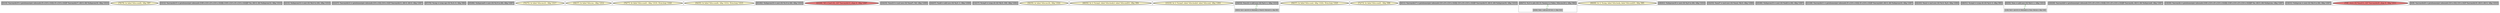 
digraph G {





subgraph cluster36 {


node512 [penwidth=3.0,fontsize=20,fillcolor=grey,label="[5/10]  %arrayidx19 = getelementptr inbounds [5 x [10 x i32]], [5 x [10 x i32]]* %arrayidx17, i64 0, i64 %idxprom18, !dbg !1010",shape=rectangle,style=filled ]



}

subgraph cluster15 {


node490 [penwidth=3.0,fontsize=20,fillcolor=lemonchiffon,label="[78/79]  br label %for.cond4, !dbg !997",shape=ellipse,style=filled ]



}

subgraph cluster35 {


node511 [penwidth=3.0,fontsize=20,fillcolor=grey,label="[3/12]  %arrayidx15 = getelementptr inbounds [100 x [10 x [5 x [10 x i32]]]], [100 x [10 x [5 x [10 x i32]]]]* %a, i64 0, i64 %idxprom14, !dbg !1010",shape=rectangle,style=filled ]



}

subgraph cluster11 {


node486 [penwidth=3.0,fontsize=20,fillcolor=grey,label="[2/13]  %idxprom14 = sext i32 %k.0 to i64, !dbg !1010",shape=rectangle,style=filled ]



}

subgraph cluster19 {


node494 [penwidth=3.0,fontsize=20,fillcolor=grey,label="[22/27]  %arrayidx12 = getelementptr inbounds [10 x i32], [10 x i32]* %arrayidx11, i64 0, i64 0, !dbg !1007",shape=rectangle,style=filled ]



}

subgraph cluster9 {


node484 [penwidth=3.0,fontsize=20,fillcolor=grey,label="[67/70]  %cmp = icmp sge i32 %i.0, 0, !dbg !984",shape=rectangle,style=filled ]



}

subgraph cluster8 {


node483 [penwidth=3.0,fontsize=20,fillcolor=grey,label="[65/66]  %idxprom8 = sext i32 %i.0 to i64, !dbg !1007",shape=rectangle,style=filled ]



}

subgraph cluster10 {


node485 [penwidth=3.0,fontsize=20,fillcolor=lemonchiffon,label="[74/75]  br label %for.inc21, !dbg !1017",shape=ellipse,style=filled ]



}

subgraph cluster23 {


node498 [penwidth=3.0,fontsize=20,fillcolor=lemonchiffon,label="[36/37]  br label %for.inc, !dbg !1012",shape=ellipse,style=filled ]



}

subgraph cluster7 {


node482 [penwidth=3.0,fontsize=20,fillcolor=lemonchiffon,label="[76/77]  br label %for.cond1, !dbg !1019, !llvm.loop !1020",shape=ellipse,style=filled ]



}

subgraph cluster14 {


node489 [penwidth=3.0,fontsize=20,fillcolor=lemonchiffon,label="[54/55]  br label %for.cond4, !dbg !1014, !llvm.loop !1015",shape=ellipse,style=filled ]



}

subgraph cluster6 {


node481 [penwidth=3.0,fontsize=20,fillcolor=grey,label="[61/62]  %idxprom16 = sext i32 %i.0 to i64, !dbg !1010",shape=rectangle,style=filled ]



}

subgraph cluster30 {


node506 [penwidth=3.0,fontsize=20,fillcolor=lightcoral,label="[23/26]  %0 = load i32, i32* %arrayidx12, align 8, !dbg !1007",shape=ellipse,style=filled ]



}

subgraph cluster31 {


node507 [penwidth=3.0,fontsize=20,fillcolor=grey,label="[24/25]  %mul13 = mul nsw i32 %mul7, %0, !dbg !1009",shape=rectangle,style=filled ]



}

subgraph cluster0 {


node473 [penwidth=3.0,fontsize=20,fillcolor=grey,label="[44/47]  %add = add nsw i32 %j.0, 1, !dbg !1008",shape=rectangle,style=filled ]



}

subgraph cluster13 {


node488 [penwidth=3.0,fontsize=20,fillcolor=grey,label="[14/17]  %cmp5 = icmp slt i32 %k.0, 100, !dbg !1002",shape=rectangle,style=filled ]



}

subgraph cluster5 {


node480 [penwidth=3.0,fontsize=20,fillcolor=lemonchiffon,label="[58/59]  br label %for.inc24, !dbg !1022",shape=ellipse,style=filled ]



}

subgraph cluster1 {


node474 [penwidth=3.0,fontsize=20,fillcolor=lemonchiffon,label="[49/50]  br i1 %cmp2, label %for.body3, label %for.end23, !dbg !994",shape=ellipse,style=filled ]



}

subgraph cluster32 {


node508 [penwidth=3.0,fontsize=20,fillcolor=lemonchiffon,label="[15/16]  br i1 %cmp5, label %for.body6, label %for.end, !dbg !1003",shape=ellipse,style=filled ]



}

subgraph cluster3 {


node478 [penwidth=3.0,fontsize=20,fillcolor=grey,label="[38/53]  %inc22 = add nsw i32 %j.0, 1, !dbg !1018",shape=rectangle,style=filled ]
node477 [fillcolor=grey,label="[39/52]  %j.0 = phi i32 [ 0, %for.body ], [ %inc22, %for.inc21 ], !dbg !991",shape=rectangle,style=filled ]

node477->node478 [style=dotted,color=forestgreen,label="T",fontcolor=forestgreen ]
node478->node477 [style=dotted,color=forestgreen,label="T",fontcolor=forestgreen ]


}

subgraph cluster4 {


node479 [penwidth=3.0,fontsize=20,fillcolor=lemonchiffon,label="[56/57]  br label %for.cond, !dbg !1024, !llvm.loop !1025",shape=ellipse,style=filled ]



}

subgraph cluster17 {


node492 [penwidth=3.0,fontsize=20,fillcolor=lemonchiffon,label="[72/73]  br label %for.cond1, !dbg !988",shape=ellipse,style=filled ]



}

subgraph cluster16 {


node491 [penwidth=3.0,fontsize=20,fillcolor=grey,label="[4/11]  %arrayidx17 = getelementptr inbounds [10 x [5 x [10 x i32]]], [10 x [5 x [10 x i32]]]* %arrayidx15, i64 0, i64 %idxprom16, !dbg !1010",shape=rectangle,style=filled ]



}

subgraph cluster2 {


node476 [penwidth=3.0,fontsize=20,fillcolor=grey,label="[60/71]  %i.0 = phi i32 [ 9, %entry ], [ %dec, %for.inc24 ], !dbg !982",shape=rectangle,style=filled ]
node475 [fillcolor=grey,label="[63/64]  %dec = add nsw i32 %i.0, -1, !dbg !1023",shape=rectangle,style=filled ]

node475->node476 [style=dotted,color=forestgreen,label="T",fontcolor=forestgreen ]
node476->node475 [style=dotted,color=forestgreen,label="T",fontcolor=forestgreen ]


}

subgraph cluster34 {


node510 [penwidth=3.0,fontsize=20,fillcolor=lemonchiffon,label="[68/69]  br i1 %cmp, label %for.body, label %for.end25, !dbg !985",shape=ellipse,style=filled ]



}

subgraph cluster22 {


node497 [penwidth=3.0,fontsize=20,fillcolor=grey,label="[40/41]  %idxprom18 = sext i32 %j.0 to i64, !dbg !1010",shape=rectangle,style=filled ]



}

subgraph cluster25 {


node501 [penwidth=3.0,fontsize=20,fillcolor=grey,label="[32/33]  %mul7 = mul nsw i32 %mul, %k.0, !dbg !1006",shape=rectangle,style=filled ]



}

subgraph cluster18 {


node493 [penwidth=3.0,fontsize=20,fillcolor=grey,label="[45/46]  %idxprom10 = sext i32 %add to i64, !dbg !1007",shape=rectangle,style=filled ]



}

subgraph cluster29 {


node505 [penwidth=3.0,fontsize=20,fillcolor=grey,label="[21/28]  %arrayidx11 = getelementptr inbounds [5 x [10 x i32]], [5 x [10 x i32]]* %arrayidx9, i64 0, i64 %idxprom10, !dbg !1007",shape=rectangle,style=filled ]



}

subgraph cluster20 {


node495 [penwidth=3.0,fontsize=20,fillcolor=grey,label="[42/43]  %mul = mul nsw i32 %i.0, %j.0, !dbg !1004",shape=rectangle,style=filled ]



}

subgraph cluster26 {


node502 [penwidth=3.0,fontsize=20,fillcolor=grey,label="[48/51]  %cmp2 = icmp slt i32 %j.0, 5, !dbg !993",shape=rectangle,style=filled ]



}

subgraph cluster24 {


node500 [penwidth=3.0,fontsize=20,fillcolor=grey,label="[0/35]  %inc = add nsw i32 %k.0, 1, !dbg !1013",shape=rectangle,style=filled ]
node499 [fillcolor=grey,label="[1/34]  %k.0 = phi i32 [ 0, %for.body3 ], [ %inc, %for.inc ], !dbg !1000",shape=rectangle,style=filled ]

node499->node500 [style=dotted,color=forestgreen,label="T",fontcolor=forestgreen ]
node500->node499 [style=dotted,color=forestgreen,label="T",fontcolor=forestgreen ]


}

subgraph cluster28 {


node504 [penwidth=3.0,fontsize=20,fillcolor=grey,label="[20/29]  %arrayidx9 = getelementptr inbounds [10 x [5 x [10 x i32]]], [10 x [5 x [10 x i32]]]* %arrayidx, i64 0, i64 %idxprom8, !dbg !1007",shape=rectangle,style=filled ]



}

subgraph cluster27 {


node503 [penwidth=3.0,fontsize=20,fillcolor=grey,label="[19/30]  %arrayidx = getelementptr inbounds [100 x [10 x [5 x [10 x i32]]]], [100 x [10 x [5 x [10 x i32]]]]* %a, i64 0, i64 %idxprom, !dbg !1007",shape=rectangle,style=filled ]



}

subgraph cluster21 {


node496 [penwidth=3.0,fontsize=20,fillcolor=grey,label="[18/31]  %idxprom = sext i32 %k.0 to i64, !dbg !1007",shape=rectangle,style=filled ]



}

subgraph cluster12 {


node487 [penwidth=3.0,fontsize=20,fillcolor=lightcoral,label="[7/8]  store i32 %mul13, i32* %arrayidx20, align 8, !dbg !1011",shape=ellipse,style=filled ]



}

subgraph cluster33 {


node509 [penwidth=3.0,fontsize=20,fillcolor=grey,label="[6/9]  %arrayidx20 = getelementptr inbounds [10 x i32], [10 x i32]* %arrayidx19, i64 0, i64 0, !dbg !1010",shape=rectangle,style=filled ]



}

}
